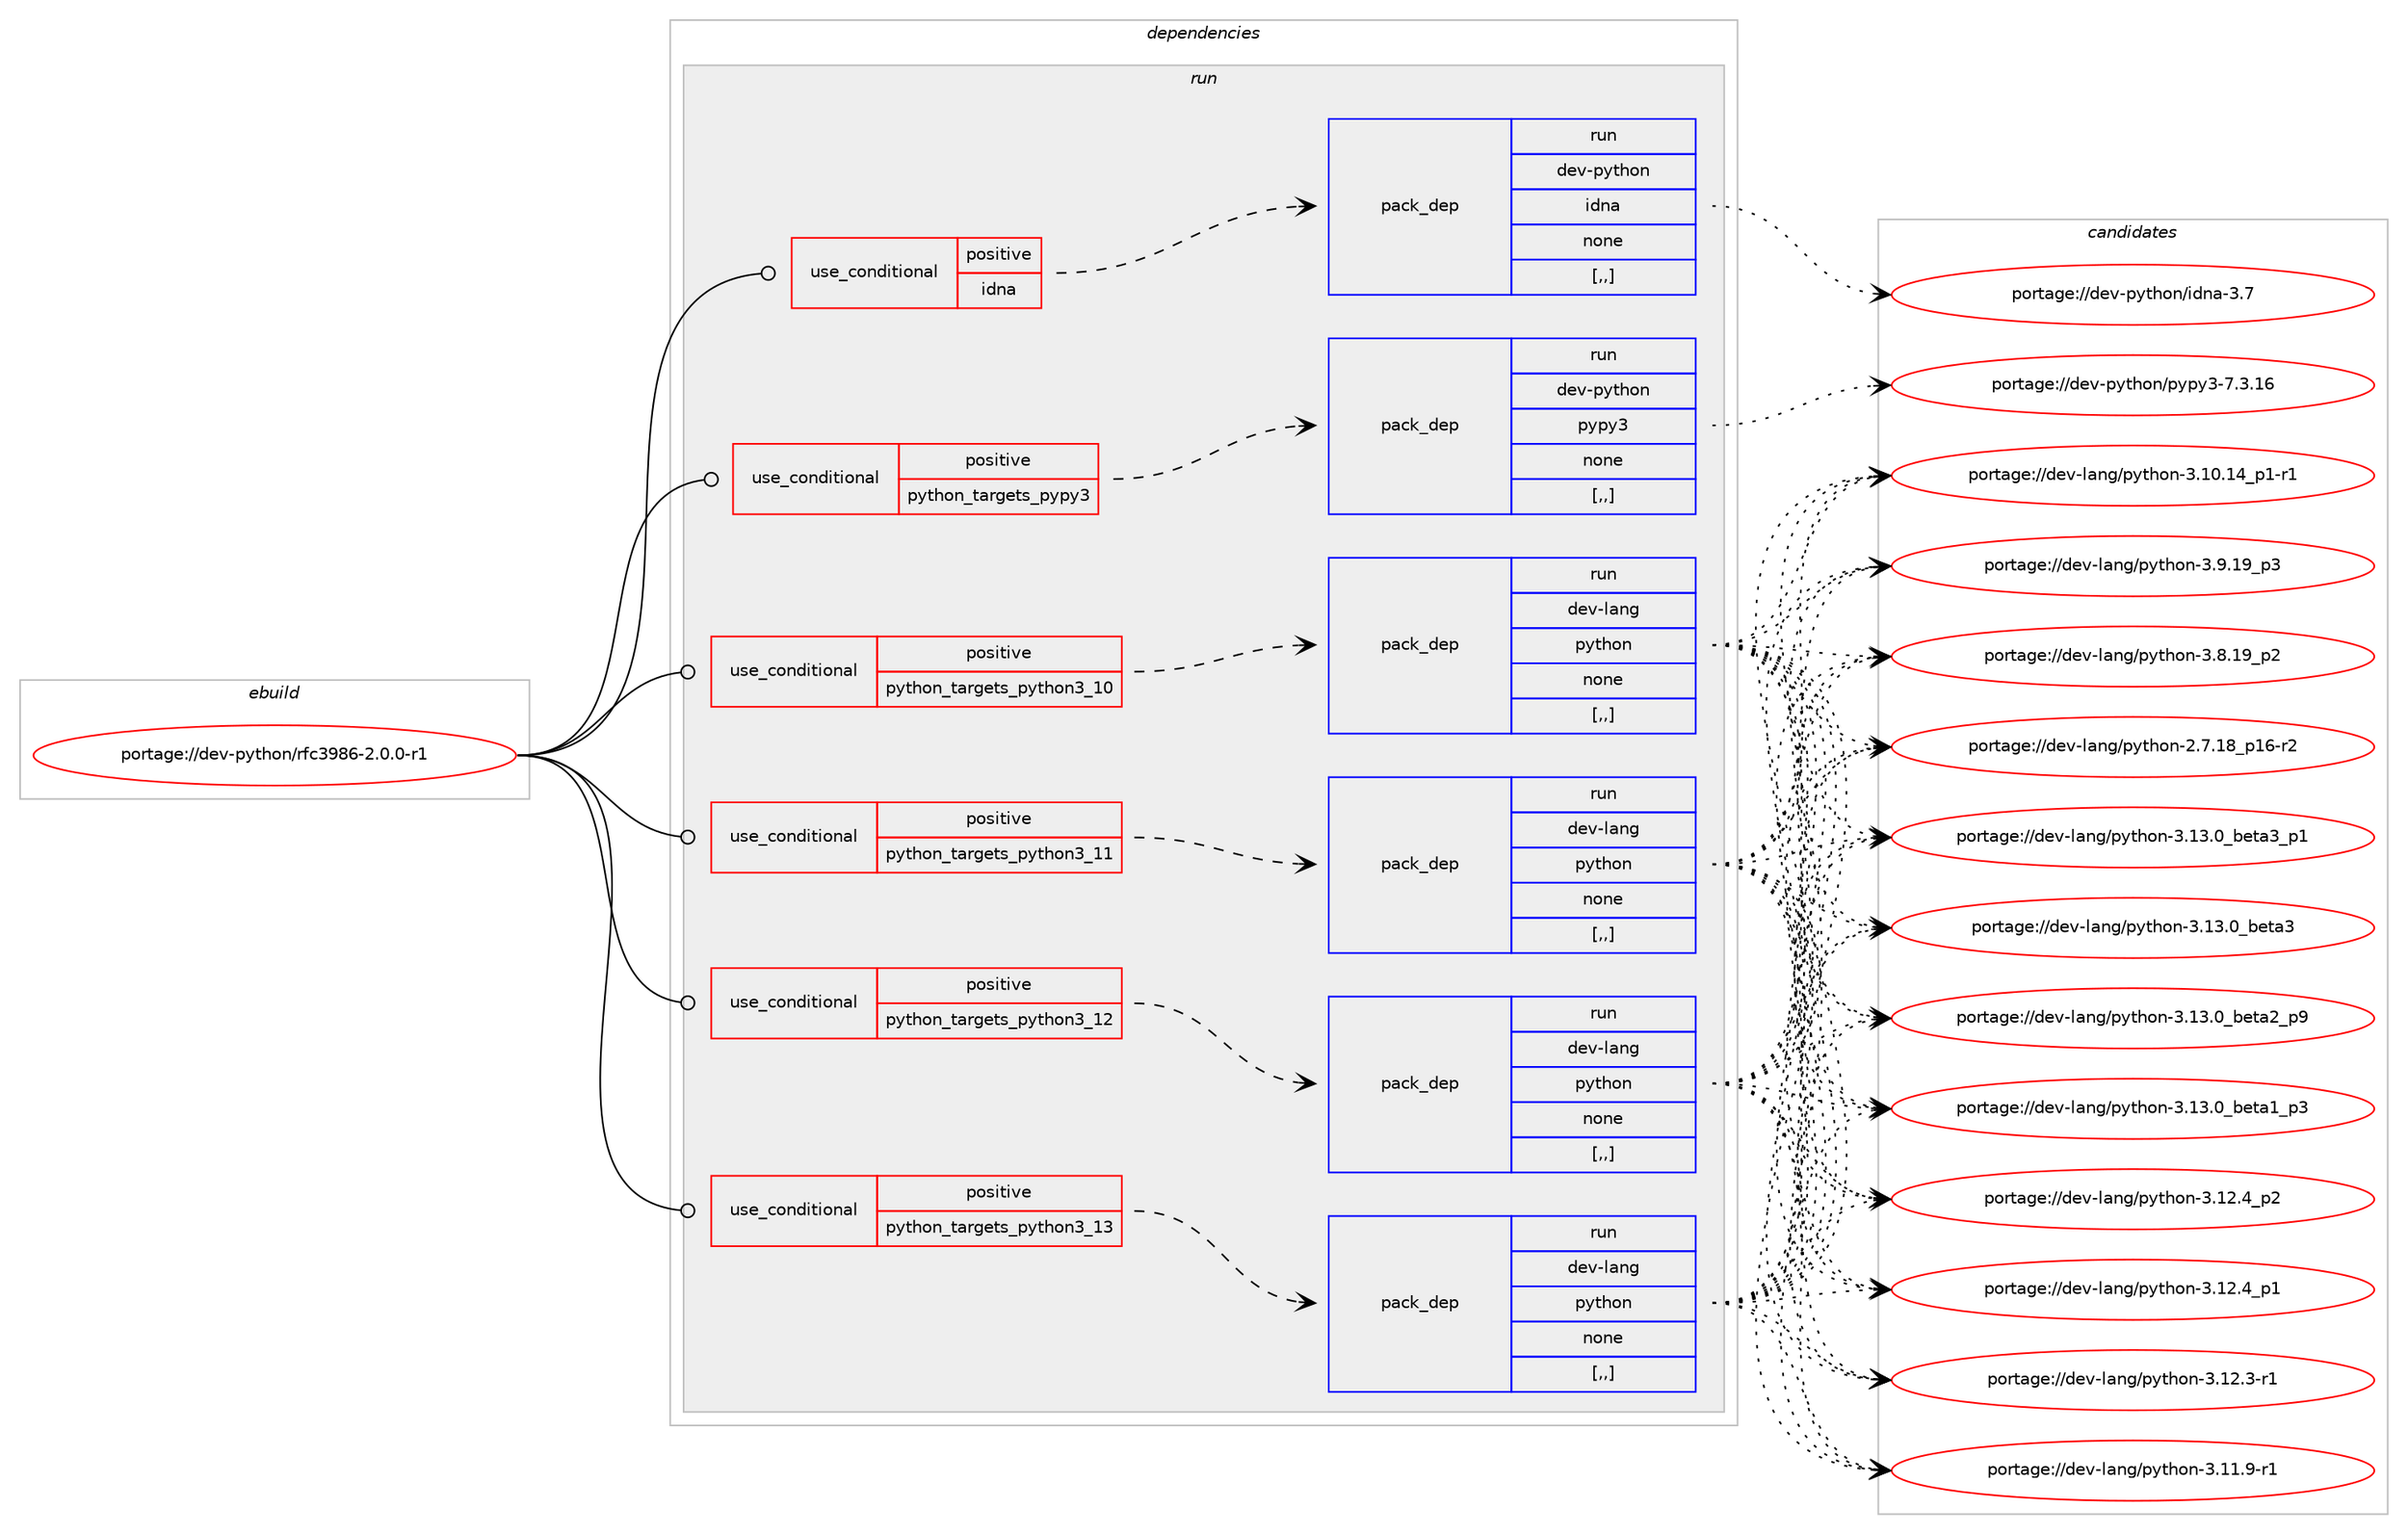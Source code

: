 digraph prolog {

# *************
# Graph options
# *************

newrank=true;
concentrate=true;
compound=true;
graph [rankdir=LR,fontname=Helvetica,fontsize=10,ranksep=1.5];#, ranksep=2.5, nodesep=0.2];
edge  [arrowhead=vee];
node  [fontname=Helvetica,fontsize=10];

# **********
# The ebuild
# **********

subgraph cluster_leftcol {
color=gray;
label=<<i>ebuild</i>>;
id [label="portage://dev-python/rfc3986-2.0.0-r1", color=red, width=4, href="../dev-python/rfc3986-2.0.0-r1.svg"];
}

# ****************
# The dependencies
# ****************

subgraph cluster_midcol {
color=gray;
label=<<i>dependencies</i>>;
subgraph cluster_compile {
fillcolor="#eeeeee";
style=filled;
label=<<i>compile</i>>;
}
subgraph cluster_compileandrun {
fillcolor="#eeeeee";
style=filled;
label=<<i>compile and run</i>>;
}
subgraph cluster_run {
fillcolor="#eeeeee";
style=filled;
label=<<i>run</i>>;
subgraph cond38898 {
dependency161586 [label=<<TABLE BORDER="0" CELLBORDER="1" CELLSPACING="0" CELLPADDING="4"><TR><TD ROWSPAN="3" CELLPADDING="10">use_conditional</TD></TR><TR><TD>positive</TD></TR><TR><TD>idna</TD></TR></TABLE>>, shape=none, color=red];
subgraph pack121416 {
dependency161587 [label=<<TABLE BORDER="0" CELLBORDER="1" CELLSPACING="0" CELLPADDING="4" WIDTH="220"><TR><TD ROWSPAN="6" CELLPADDING="30">pack_dep</TD></TR><TR><TD WIDTH="110">run</TD></TR><TR><TD>dev-python</TD></TR><TR><TD>idna</TD></TR><TR><TD>none</TD></TR><TR><TD>[,,]</TD></TR></TABLE>>, shape=none, color=blue];
}
dependency161586:e -> dependency161587:w [weight=20,style="dashed",arrowhead="vee"];
}
id:e -> dependency161586:w [weight=20,style="solid",arrowhead="odot"];
subgraph cond38899 {
dependency161588 [label=<<TABLE BORDER="0" CELLBORDER="1" CELLSPACING="0" CELLPADDING="4"><TR><TD ROWSPAN="3" CELLPADDING="10">use_conditional</TD></TR><TR><TD>positive</TD></TR><TR><TD>python_targets_pypy3</TD></TR></TABLE>>, shape=none, color=red];
subgraph pack121417 {
dependency161589 [label=<<TABLE BORDER="0" CELLBORDER="1" CELLSPACING="0" CELLPADDING="4" WIDTH="220"><TR><TD ROWSPAN="6" CELLPADDING="30">pack_dep</TD></TR><TR><TD WIDTH="110">run</TD></TR><TR><TD>dev-python</TD></TR><TR><TD>pypy3</TD></TR><TR><TD>none</TD></TR><TR><TD>[,,]</TD></TR></TABLE>>, shape=none, color=blue];
}
dependency161588:e -> dependency161589:w [weight=20,style="dashed",arrowhead="vee"];
}
id:e -> dependency161588:w [weight=20,style="solid",arrowhead="odot"];
subgraph cond38900 {
dependency161590 [label=<<TABLE BORDER="0" CELLBORDER="1" CELLSPACING="0" CELLPADDING="4"><TR><TD ROWSPAN="3" CELLPADDING="10">use_conditional</TD></TR><TR><TD>positive</TD></TR><TR><TD>python_targets_python3_10</TD></TR></TABLE>>, shape=none, color=red];
subgraph pack121418 {
dependency161591 [label=<<TABLE BORDER="0" CELLBORDER="1" CELLSPACING="0" CELLPADDING="4" WIDTH="220"><TR><TD ROWSPAN="6" CELLPADDING="30">pack_dep</TD></TR><TR><TD WIDTH="110">run</TD></TR><TR><TD>dev-lang</TD></TR><TR><TD>python</TD></TR><TR><TD>none</TD></TR><TR><TD>[,,]</TD></TR></TABLE>>, shape=none, color=blue];
}
dependency161590:e -> dependency161591:w [weight=20,style="dashed",arrowhead="vee"];
}
id:e -> dependency161590:w [weight=20,style="solid",arrowhead="odot"];
subgraph cond38901 {
dependency161592 [label=<<TABLE BORDER="0" CELLBORDER="1" CELLSPACING="0" CELLPADDING="4"><TR><TD ROWSPAN="3" CELLPADDING="10">use_conditional</TD></TR><TR><TD>positive</TD></TR><TR><TD>python_targets_python3_11</TD></TR></TABLE>>, shape=none, color=red];
subgraph pack121419 {
dependency161593 [label=<<TABLE BORDER="0" CELLBORDER="1" CELLSPACING="0" CELLPADDING="4" WIDTH="220"><TR><TD ROWSPAN="6" CELLPADDING="30">pack_dep</TD></TR><TR><TD WIDTH="110">run</TD></TR><TR><TD>dev-lang</TD></TR><TR><TD>python</TD></TR><TR><TD>none</TD></TR><TR><TD>[,,]</TD></TR></TABLE>>, shape=none, color=blue];
}
dependency161592:e -> dependency161593:w [weight=20,style="dashed",arrowhead="vee"];
}
id:e -> dependency161592:w [weight=20,style="solid",arrowhead="odot"];
subgraph cond38902 {
dependency161594 [label=<<TABLE BORDER="0" CELLBORDER="1" CELLSPACING="0" CELLPADDING="4"><TR><TD ROWSPAN="3" CELLPADDING="10">use_conditional</TD></TR><TR><TD>positive</TD></TR><TR><TD>python_targets_python3_12</TD></TR></TABLE>>, shape=none, color=red];
subgraph pack121420 {
dependency161595 [label=<<TABLE BORDER="0" CELLBORDER="1" CELLSPACING="0" CELLPADDING="4" WIDTH="220"><TR><TD ROWSPAN="6" CELLPADDING="30">pack_dep</TD></TR><TR><TD WIDTH="110">run</TD></TR><TR><TD>dev-lang</TD></TR><TR><TD>python</TD></TR><TR><TD>none</TD></TR><TR><TD>[,,]</TD></TR></TABLE>>, shape=none, color=blue];
}
dependency161594:e -> dependency161595:w [weight=20,style="dashed",arrowhead="vee"];
}
id:e -> dependency161594:w [weight=20,style="solid",arrowhead="odot"];
subgraph cond38903 {
dependency161596 [label=<<TABLE BORDER="0" CELLBORDER="1" CELLSPACING="0" CELLPADDING="4"><TR><TD ROWSPAN="3" CELLPADDING="10">use_conditional</TD></TR><TR><TD>positive</TD></TR><TR><TD>python_targets_python3_13</TD></TR></TABLE>>, shape=none, color=red];
subgraph pack121421 {
dependency161597 [label=<<TABLE BORDER="0" CELLBORDER="1" CELLSPACING="0" CELLPADDING="4" WIDTH="220"><TR><TD ROWSPAN="6" CELLPADDING="30">pack_dep</TD></TR><TR><TD WIDTH="110">run</TD></TR><TR><TD>dev-lang</TD></TR><TR><TD>python</TD></TR><TR><TD>none</TD></TR><TR><TD>[,,]</TD></TR></TABLE>>, shape=none, color=blue];
}
dependency161596:e -> dependency161597:w [weight=20,style="dashed",arrowhead="vee"];
}
id:e -> dependency161596:w [weight=20,style="solid",arrowhead="odot"];
}
}

# **************
# The candidates
# **************

subgraph cluster_choices {
rank=same;
color=gray;
label=<<i>candidates</i>>;

subgraph choice121416 {
color=black;
nodesep=1;
choice10010111845112121116104111110471051001109745514655 [label="portage://dev-python/idna-3.7", color=red, width=4,href="../dev-python/idna-3.7.svg"];
dependency161587:e -> choice10010111845112121116104111110471051001109745514655:w [style=dotted,weight="100"];
}
subgraph choice121417 {
color=black;
nodesep=1;
choice10010111845112121116104111110471121211121215145554651464954 [label="portage://dev-python/pypy3-7.3.16", color=red, width=4,href="../dev-python/pypy3-7.3.16.svg"];
dependency161589:e -> choice10010111845112121116104111110471121211121215145554651464954:w [style=dotted,weight="100"];
}
subgraph choice121418 {
color=black;
nodesep=1;
choice10010111845108971101034711212111610411111045514649514648959810111697519511249 [label="portage://dev-lang/python-3.13.0_beta3_p1", color=red, width=4,href="../dev-lang/python-3.13.0_beta3_p1.svg"];
choice1001011184510897110103471121211161041111104551464951464895981011169751 [label="portage://dev-lang/python-3.13.0_beta3", color=red, width=4,href="../dev-lang/python-3.13.0_beta3.svg"];
choice10010111845108971101034711212111610411111045514649514648959810111697509511257 [label="portage://dev-lang/python-3.13.0_beta2_p9", color=red, width=4,href="../dev-lang/python-3.13.0_beta2_p9.svg"];
choice10010111845108971101034711212111610411111045514649514648959810111697499511251 [label="portage://dev-lang/python-3.13.0_beta1_p3", color=red, width=4,href="../dev-lang/python-3.13.0_beta1_p3.svg"];
choice100101118451089711010347112121116104111110455146495046529511250 [label="portage://dev-lang/python-3.12.4_p2", color=red, width=4,href="../dev-lang/python-3.12.4_p2.svg"];
choice100101118451089711010347112121116104111110455146495046529511249 [label="portage://dev-lang/python-3.12.4_p1", color=red, width=4,href="../dev-lang/python-3.12.4_p1.svg"];
choice100101118451089711010347112121116104111110455146495046514511449 [label="portage://dev-lang/python-3.12.3-r1", color=red, width=4,href="../dev-lang/python-3.12.3-r1.svg"];
choice100101118451089711010347112121116104111110455146494946574511449 [label="portage://dev-lang/python-3.11.9-r1", color=red, width=4,href="../dev-lang/python-3.11.9-r1.svg"];
choice100101118451089711010347112121116104111110455146494846495295112494511449 [label="portage://dev-lang/python-3.10.14_p1-r1", color=red, width=4,href="../dev-lang/python-3.10.14_p1-r1.svg"];
choice100101118451089711010347112121116104111110455146574649579511251 [label="portage://dev-lang/python-3.9.19_p3", color=red, width=4,href="../dev-lang/python-3.9.19_p3.svg"];
choice100101118451089711010347112121116104111110455146564649579511250 [label="portage://dev-lang/python-3.8.19_p2", color=red, width=4,href="../dev-lang/python-3.8.19_p2.svg"];
choice100101118451089711010347112121116104111110455046554649569511249544511450 [label="portage://dev-lang/python-2.7.18_p16-r2", color=red, width=4,href="../dev-lang/python-2.7.18_p16-r2.svg"];
dependency161591:e -> choice10010111845108971101034711212111610411111045514649514648959810111697519511249:w [style=dotted,weight="100"];
dependency161591:e -> choice1001011184510897110103471121211161041111104551464951464895981011169751:w [style=dotted,weight="100"];
dependency161591:e -> choice10010111845108971101034711212111610411111045514649514648959810111697509511257:w [style=dotted,weight="100"];
dependency161591:e -> choice10010111845108971101034711212111610411111045514649514648959810111697499511251:w [style=dotted,weight="100"];
dependency161591:e -> choice100101118451089711010347112121116104111110455146495046529511250:w [style=dotted,weight="100"];
dependency161591:e -> choice100101118451089711010347112121116104111110455146495046529511249:w [style=dotted,weight="100"];
dependency161591:e -> choice100101118451089711010347112121116104111110455146495046514511449:w [style=dotted,weight="100"];
dependency161591:e -> choice100101118451089711010347112121116104111110455146494946574511449:w [style=dotted,weight="100"];
dependency161591:e -> choice100101118451089711010347112121116104111110455146494846495295112494511449:w [style=dotted,weight="100"];
dependency161591:e -> choice100101118451089711010347112121116104111110455146574649579511251:w [style=dotted,weight="100"];
dependency161591:e -> choice100101118451089711010347112121116104111110455146564649579511250:w [style=dotted,weight="100"];
dependency161591:e -> choice100101118451089711010347112121116104111110455046554649569511249544511450:w [style=dotted,weight="100"];
}
subgraph choice121419 {
color=black;
nodesep=1;
choice10010111845108971101034711212111610411111045514649514648959810111697519511249 [label="portage://dev-lang/python-3.13.0_beta3_p1", color=red, width=4,href="../dev-lang/python-3.13.0_beta3_p1.svg"];
choice1001011184510897110103471121211161041111104551464951464895981011169751 [label="portage://dev-lang/python-3.13.0_beta3", color=red, width=4,href="../dev-lang/python-3.13.0_beta3.svg"];
choice10010111845108971101034711212111610411111045514649514648959810111697509511257 [label="portage://dev-lang/python-3.13.0_beta2_p9", color=red, width=4,href="../dev-lang/python-3.13.0_beta2_p9.svg"];
choice10010111845108971101034711212111610411111045514649514648959810111697499511251 [label="portage://dev-lang/python-3.13.0_beta1_p3", color=red, width=4,href="../dev-lang/python-3.13.0_beta1_p3.svg"];
choice100101118451089711010347112121116104111110455146495046529511250 [label="portage://dev-lang/python-3.12.4_p2", color=red, width=4,href="../dev-lang/python-3.12.4_p2.svg"];
choice100101118451089711010347112121116104111110455146495046529511249 [label="portage://dev-lang/python-3.12.4_p1", color=red, width=4,href="../dev-lang/python-3.12.4_p1.svg"];
choice100101118451089711010347112121116104111110455146495046514511449 [label="portage://dev-lang/python-3.12.3-r1", color=red, width=4,href="../dev-lang/python-3.12.3-r1.svg"];
choice100101118451089711010347112121116104111110455146494946574511449 [label="portage://dev-lang/python-3.11.9-r1", color=red, width=4,href="../dev-lang/python-3.11.9-r1.svg"];
choice100101118451089711010347112121116104111110455146494846495295112494511449 [label="portage://dev-lang/python-3.10.14_p1-r1", color=red, width=4,href="../dev-lang/python-3.10.14_p1-r1.svg"];
choice100101118451089711010347112121116104111110455146574649579511251 [label="portage://dev-lang/python-3.9.19_p3", color=red, width=4,href="../dev-lang/python-3.9.19_p3.svg"];
choice100101118451089711010347112121116104111110455146564649579511250 [label="portage://dev-lang/python-3.8.19_p2", color=red, width=4,href="../dev-lang/python-3.8.19_p2.svg"];
choice100101118451089711010347112121116104111110455046554649569511249544511450 [label="portage://dev-lang/python-2.7.18_p16-r2", color=red, width=4,href="../dev-lang/python-2.7.18_p16-r2.svg"];
dependency161593:e -> choice10010111845108971101034711212111610411111045514649514648959810111697519511249:w [style=dotted,weight="100"];
dependency161593:e -> choice1001011184510897110103471121211161041111104551464951464895981011169751:w [style=dotted,weight="100"];
dependency161593:e -> choice10010111845108971101034711212111610411111045514649514648959810111697509511257:w [style=dotted,weight="100"];
dependency161593:e -> choice10010111845108971101034711212111610411111045514649514648959810111697499511251:w [style=dotted,weight="100"];
dependency161593:e -> choice100101118451089711010347112121116104111110455146495046529511250:w [style=dotted,weight="100"];
dependency161593:e -> choice100101118451089711010347112121116104111110455146495046529511249:w [style=dotted,weight="100"];
dependency161593:e -> choice100101118451089711010347112121116104111110455146495046514511449:w [style=dotted,weight="100"];
dependency161593:e -> choice100101118451089711010347112121116104111110455146494946574511449:w [style=dotted,weight="100"];
dependency161593:e -> choice100101118451089711010347112121116104111110455146494846495295112494511449:w [style=dotted,weight="100"];
dependency161593:e -> choice100101118451089711010347112121116104111110455146574649579511251:w [style=dotted,weight="100"];
dependency161593:e -> choice100101118451089711010347112121116104111110455146564649579511250:w [style=dotted,weight="100"];
dependency161593:e -> choice100101118451089711010347112121116104111110455046554649569511249544511450:w [style=dotted,weight="100"];
}
subgraph choice121420 {
color=black;
nodesep=1;
choice10010111845108971101034711212111610411111045514649514648959810111697519511249 [label="portage://dev-lang/python-3.13.0_beta3_p1", color=red, width=4,href="../dev-lang/python-3.13.0_beta3_p1.svg"];
choice1001011184510897110103471121211161041111104551464951464895981011169751 [label="portage://dev-lang/python-3.13.0_beta3", color=red, width=4,href="../dev-lang/python-3.13.0_beta3.svg"];
choice10010111845108971101034711212111610411111045514649514648959810111697509511257 [label="portage://dev-lang/python-3.13.0_beta2_p9", color=red, width=4,href="../dev-lang/python-3.13.0_beta2_p9.svg"];
choice10010111845108971101034711212111610411111045514649514648959810111697499511251 [label="portage://dev-lang/python-3.13.0_beta1_p3", color=red, width=4,href="../dev-lang/python-3.13.0_beta1_p3.svg"];
choice100101118451089711010347112121116104111110455146495046529511250 [label="portage://dev-lang/python-3.12.4_p2", color=red, width=4,href="../dev-lang/python-3.12.4_p2.svg"];
choice100101118451089711010347112121116104111110455146495046529511249 [label="portage://dev-lang/python-3.12.4_p1", color=red, width=4,href="../dev-lang/python-3.12.4_p1.svg"];
choice100101118451089711010347112121116104111110455146495046514511449 [label="portage://dev-lang/python-3.12.3-r1", color=red, width=4,href="../dev-lang/python-3.12.3-r1.svg"];
choice100101118451089711010347112121116104111110455146494946574511449 [label="portage://dev-lang/python-3.11.9-r1", color=red, width=4,href="../dev-lang/python-3.11.9-r1.svg"];
choice100101118451089711010347112121116104111110455146494846495295112494511449 [label="portage://dev-lang/python-3.10.14_p1-r1", color=red, width=4,href="../dev-lang/python-3.10.14_p1-r1.svg"];
choice100101118451089711010347112121116104111110455146574649579511251 [label="portage://dev-lang/python-3.9.19_p3", color=red, width=4,href="../dev-lang/python-3.9.19_p3.svg"];
choice100101118451089711010347112121116104111110455146564649579511250 [label="portage://dev-lang/python-3.8.19_p2", color=red, width=4,href="../dev-lang/python-3.8.19_p2.svg"];
choice100101118451089711010347112121116104111110455046554649569511249544511450 [label="portage://dev-lang/python-2.7.18_p16-r2", color=red, width=4,href="../dev-lang/python-2.7.18_p16-r2.svg"];
dependency161595:e -> choice10010111845108971101034711212111610411111045514649514648959810111697519511249:w [style=dotted,weight="100"];
dependency161595:e -> choice1001011184510897110103471121211161041111104551464951464895981011169751:w [style=dotted,weight="100"];
dependency161595:e -> choice10010111845108971101034711212111610411111045514649514648959810111697509511257:w [style=dotted,weight="100"];
dependency161595:e -> choice10010111845108971101034711212111610411111045514649514648959810111697499511251:w [style=dotted,weight="100"];
dependency161595:e -> choice100101118451089711010347112121116104111110455146495046529511250:w [style=dotted,weight="100"];
dependency161595:e -> choice100101118451089711010347112121116104111110455146495046529511249:w [style=dotted,weight="100"];
dependency161595:e -> choice100101118451089711010347112121116104111110455146495046514511449:w [style=dotted,weight="100"];
dependency161595:e -> choice100101118451089711010347112121116104111110455146494946574511449:w [style=dotted,weight="100"];
dependency161595:e -> choice100101118451089711010347112121116104111110455146494846495295112494511449:w [style=dotted,weight="100"];
dependency161595:e -> choice100101118451089711010347112121116104111110455146574649579511251:w [style=dotted,weight="100"];
dependency161595:e -> choice100101118451089711010347112121116104111110455146564649579511250:w [style=dotted,weight="100"];
dependency161595:e -> choice100101118451089711010347112121116104111110455046554649569511249544511450:w [style=dotted,weight="100"];
}
subgraph choice121421 {
color=black;
nodesep=1;
choice10010111845108971101034711212111610411111045514649514648959810111697519511249 [label="portage://dev-lang/python-3.13.0_beta3_p1", color=red, width=4,href="../dev-lang/python-3.13.0_beta3_p1.svg"];
choice1001011184510897110103471121211161041111104551464951464895981011169751 [label="portage://dev-lang/python-3.13.0_beta3", color=red, width=4,href="../dev-lang/python-3.13.0_beta3.svg"];
choice10010111845108971101034711212111610411111045514649514648959810111697509511257 [label="portage://dev-lang/python-3.13.0_beta2_p9", color=red, width=4,href="../dev-lang/python-3.13.0_beta2_p9.svg"];
choice10010111845108971101034711212111610411111045514649514648959810111697499511251 [label="portage://dev-lang/python-3.13.0_beta1_p3", color=red, width=4,href="../dev-lang/python-3.13.0_beta1_p3.svg"];
choice100101118451089711010347112121116104111110455146495046529511250 [label="portage://dev-lang/python-3.12.4_p2", color=red, width=4,href="../dev-lang/python-3.12.4_p2.svg"];
choice100101118451089711010347112121116104111110455146495046529511249 [label="portage://dev-lang/python-3.12.4_p1", color=red, width=4,href="../dev-lang/python-3.12.4_p1.svg"];
choice100101118451089711010347112121116104111110455146495046514511449 [label="portage://dev-lang/python-3.12.3-r1", color=red, width=4,href="../dev-lang/python-3.12.3-r1.svg"];
choice100101118451089711010347112121116104111110455146494946574511449 [label="portage://dev-lang/python-3.11.9-r1", color=red, width=4,href="../dev-lang/python-3.11.9-r1.svg"];
choice100101118451089711010347112121116104111110455146494846495295112494511449 [label="portage://dev-lang/python-3.10.14_p1-r1", color=red, width=4,href="../dev-lang/python-3.10.14_p1-r1.svg"];
choice100101118451089711010347112121116104111110455146574649579511251 [label="portage://dev-lang/python-3.9.19_p3", color=red, width=4,href="../dev-lang/python-3.9.19_p3.svg"];
choice100101118451089711010347112121116104111110455146564649579511250 [label="portage://dev-lang/python-3.8.19_p2", color=red, width=4,href="../dev-lang/python-3.8.19_p2.svg"];
choice100101118451089711010347112121116104111110455046554649569511249544511450 [label="portage://dev-lang/python-2.7.18_p16-r2", color=red, width=4,href="../dev-lang/python-2.7.18_p16-r2.svg"];
dependency161597:e -> choice10010111845108971101034711212111610411111045514649514648959810111697519511249:w [style=dotted,weight="100"];
dependency161597:e -> choice1001011184510897110103471121211161041111104551464951464895981011169751:w [style=dotted,weight="100"];
dependency161597:e -> choice10010111845108971101034711212111610411111045514649514648959810111697509511257:w [style=dotted,weight="100"];
dependency161597:e -> choice10010111845108971101034711212111610411111045514649514648959810111697499511251:w [style=dotted,weight="100"];
dependency161597:e -> choice100101118451089711010347112121116104111110455146495046529511250:w [style=dotted,weight="100"];
dependency161597:e -> choice100101118451089711010347112121116104111110455146495046529511249:w [style=dotted,weight="100"];
dependency161597:e -> choice100101118451089711010347112121116104111110455146495046514511449:w [style=dotted,weight="100"];
dependency161597:e -> choice100101118451089711010347112121116104111110455146494946574511449:w [style=dotted,weight="100"];
dependency161597:e -> choice100101118451089711010347112121116104111110455146494846495295112494511449:w [style=dotted,weight="100"];
dependency161597:e -> choice100101118451089711010347112121116104111110455146574649579511251:w [style=dotted,weight="100"];
dependency161597:e -> choice100101118451089711010347112121116104111110455146564649579511250:w [style=dotted,weight="100"];
dependency161597:e -> choice100101118451089711010347112121116104111110455046554649569511249544511450:w [style=dotted,weight="100"];
}
}

}
